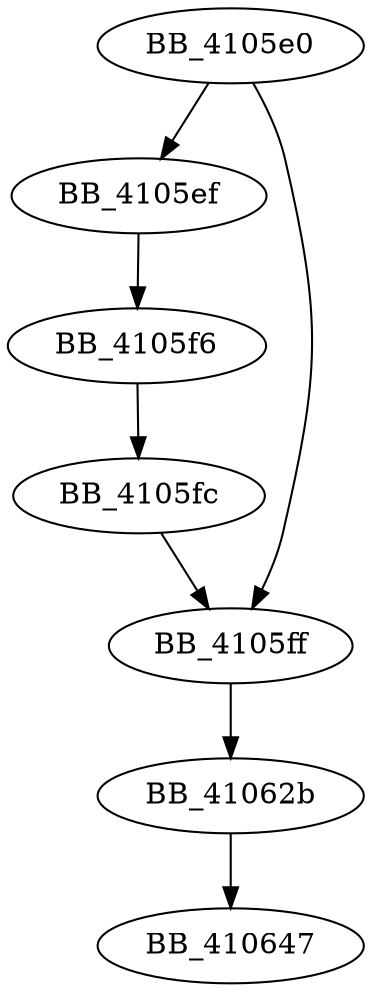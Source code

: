 DiGraph sub_4105E0{
BB_4105e0->BB_4105ef
BB_4105e0->BB_4105ff
BB_4105ef->BB_4105f6
BB_4105f6->BB_4105fc
BB_4105fc->BB_4105ff
BB_4105ff->BB_41062b
BB_41062b->BB_410647
}

